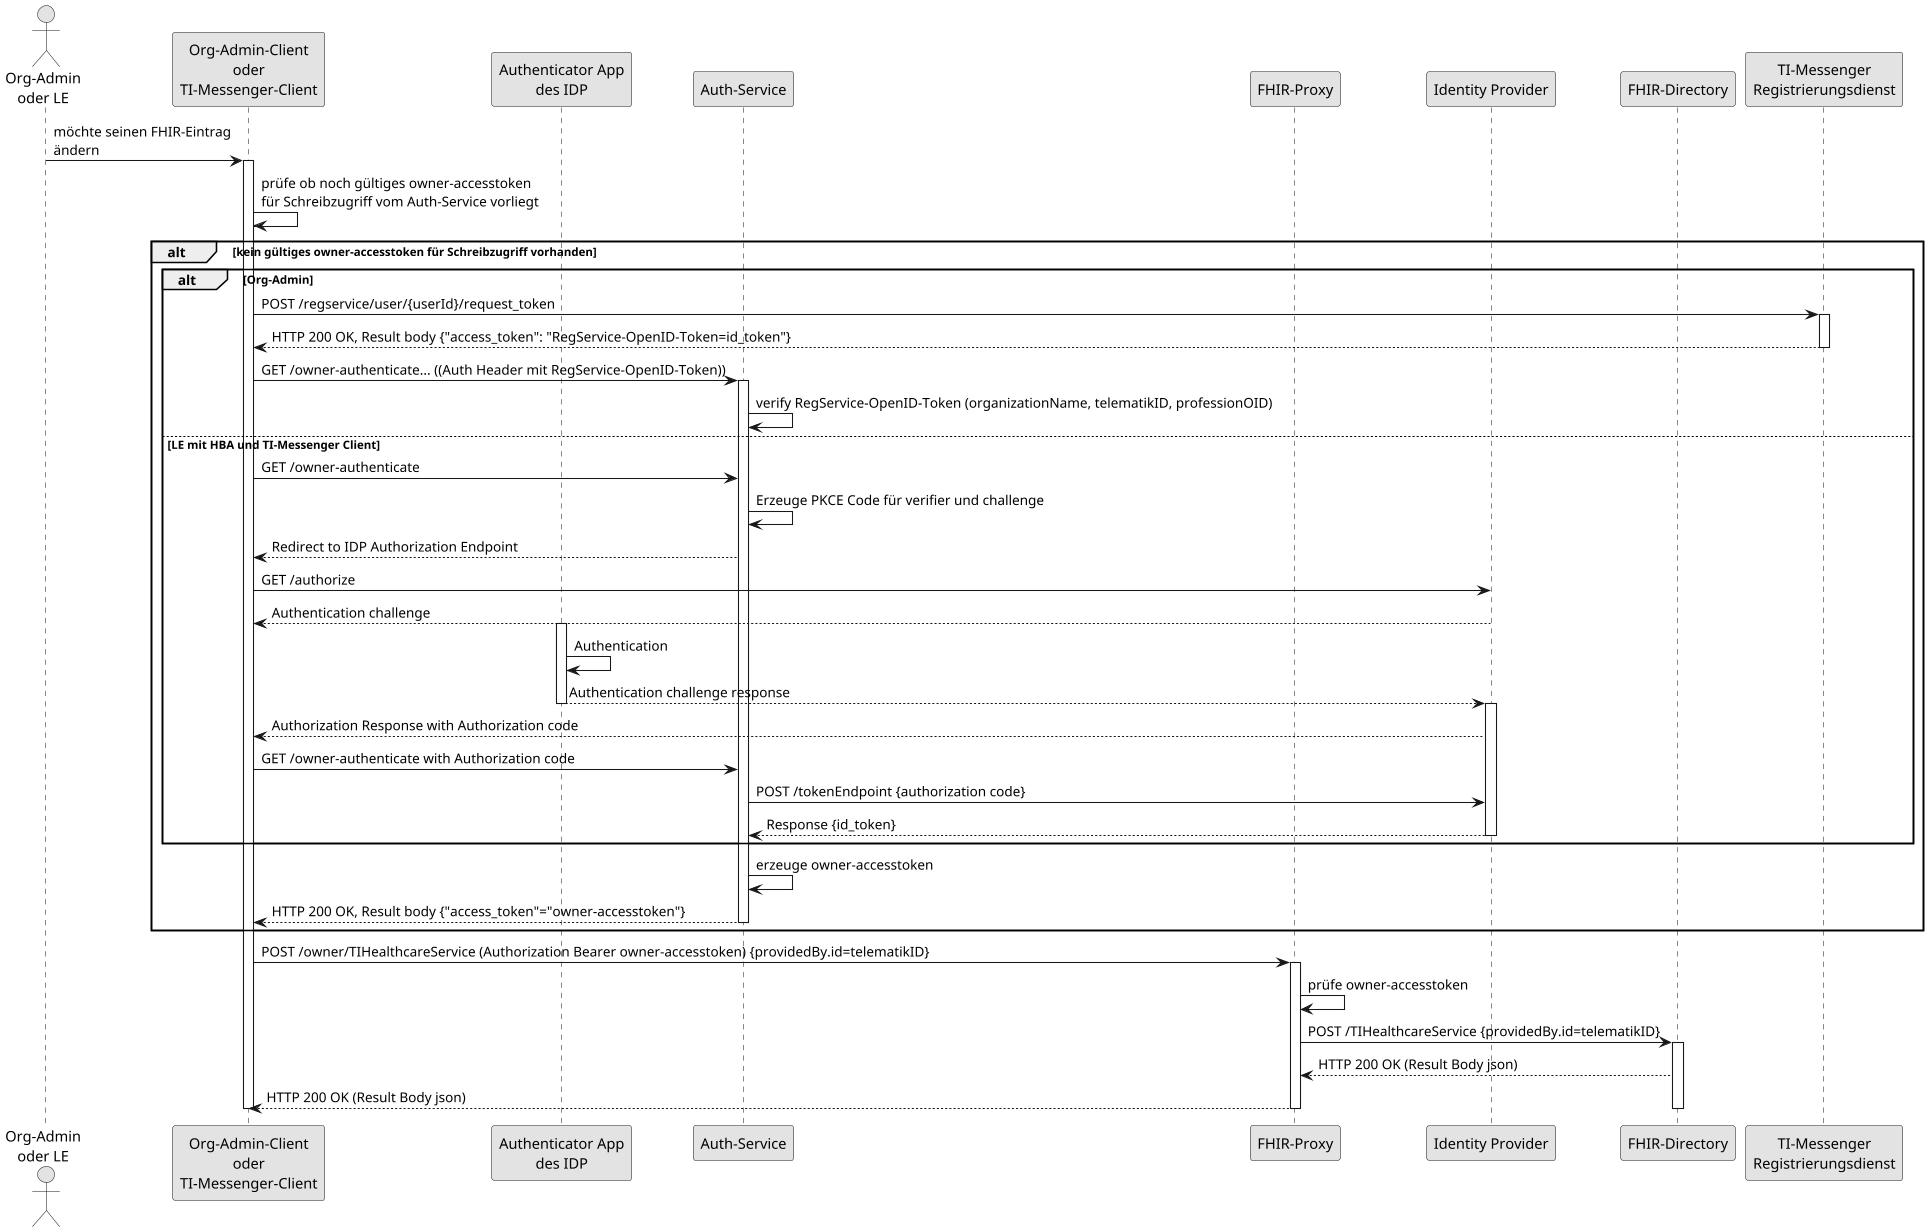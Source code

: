 @startuml FHIR-Directory, Sequenzdiagram Änderung von eigenen -Einträgen
skinparam dpi 100
skinparam WrapWidth 200
skinparam monochrome true

'title "FHIR-Directory, Sequenzdiagram Änderung von eigenen Einträgen'
actor o as "Org-Admin\noder LE"
participant cl as "Org-Admin-Client\noder\nTI-Messenger-Client"
participant aa as "Authenticator App\ndes IDP"
participant au as "Auth-Service"
participant fp as "FHIR-Proxy"
participant idp as "Identity Provider"
participant fd as "FHIR-Directory"
participant rd as "TI-Messenger\nRegistrierungsdienst"
o -> cl: möchte seinen FHIR-Eintrag\nändern
activate cl
cl -> cl: prüfe ob noch gültiges owner-accesstoken\nfür Schreibzugriff vom Auth-Service vorliegt
alt kein gültiges owner-accesstoken für Schreibzugriff vorhanden
alt Org-Admin
cl -> rd: POST /regservice/user/{userId}/request_token
activate rd
rd --> cl: HTTP 200 OK, Result body {"access_token": "RegService-OpenID-Token=id_token"}
deactivate rd
cl -> au: GET /owner-authenticate... ((Auth Header mit RegService-OpenID-Token))
activate au
au -> au: verify RegService-OpenID-Token (organizationName, telematikID, professionOID)
else LE mit HBA und TI-Messenger Client
cl -> au: GET /owner-authenticate
au -> au: Erzeuge PKCE Code für verifier und challenge
au --> cl: Redirect to IDP Authorization Endpoint
cl -> idp: GET /authorize
idp --> cl: Authentication challenge
activate aa
aa -> aa: Authentication
aa --> idp: Authentication challenge response
deactivate aa
activate idp
idp --> cl: Authorization Response with Authorization code
cl -> au: GET /owner-authenticate with Authorization code
au -> idp: POST /tokenEndpoint {authorization code}
idp --> au: Response {id_token}

deactivate idp
end
au -> au: erzeuge owner-accesstoken
au --> cl: HTTP 200 OK, Result body {"access_token"="owner-accesstoken"}
deactivate au
end
cl -> fp: POST /owner/TIHealthcareService (Authorization Bearer owner-accesstoken) {providedBy.id=telematikID}
activate fp
fp -> fp: prüfe owner-accesstoken
fp -> fd: POST /TIHealthcareService {providedBy.id=telematikID}
activate fd
fd --> fp: HTTP 200 OK (Result Body json)
fp --> cl: HTTP 200 OK (Result Body json)
deactivate fd
deactivate fp
deactivate cl
@enduml